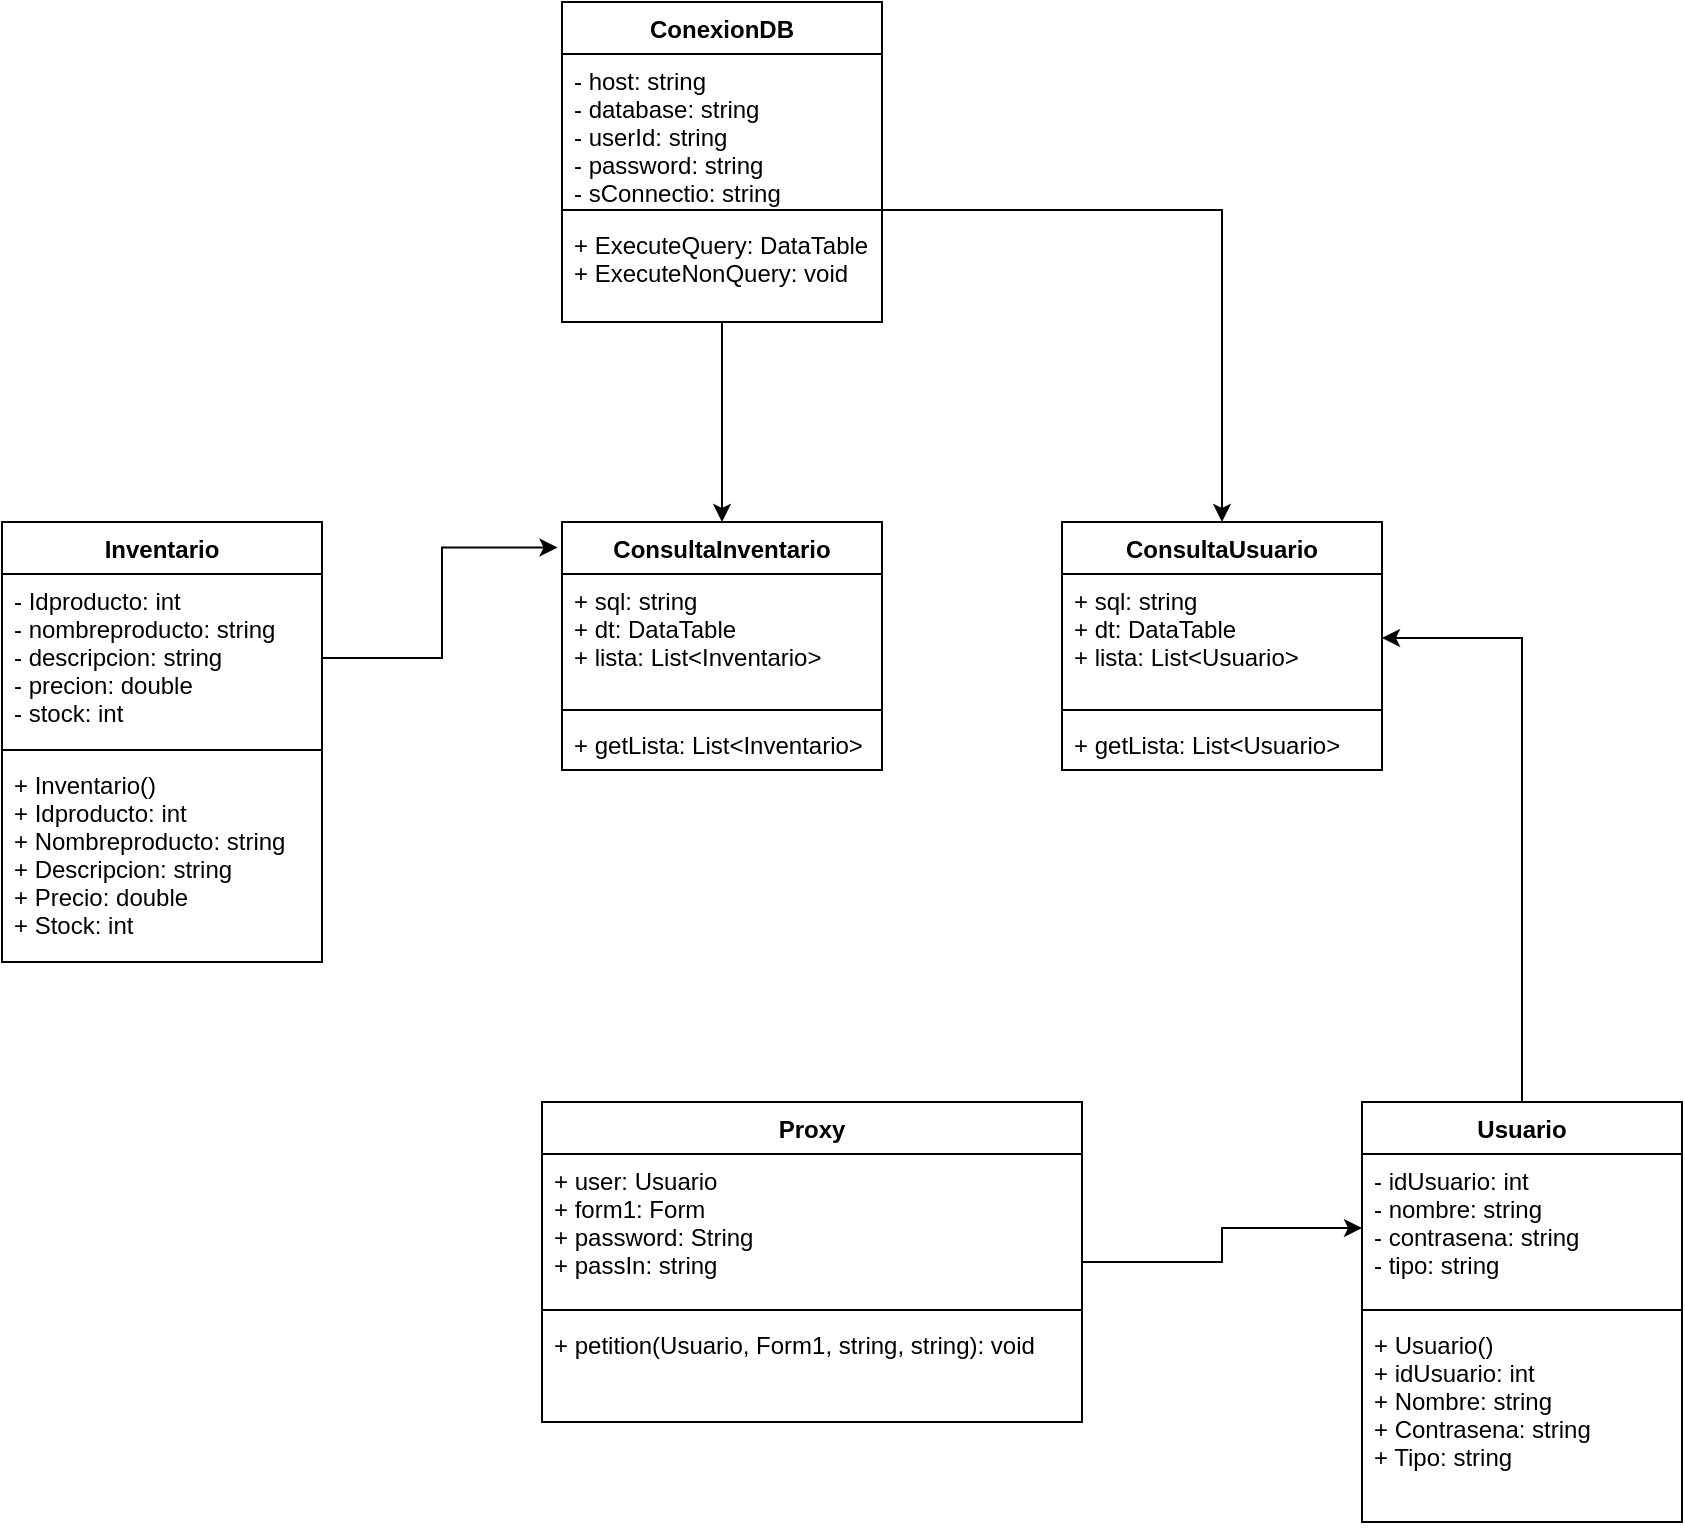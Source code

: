 <mxfile version="13.3.5" type="device"><diagram id="21psQqLnSHrh0sh6ioXY" name="Page-1"><mxGraphModel dx="2106" dy="702" grid="1" gridSize="10" guides="1" tooltips="1" connect="1" arrows="1" fold="1" page="1" pageScale="1" pageWidth="827" pageHeight="1169" math="0" shadow="0"><root><mxCell id="0"/><mxCell id="1" parent="0"/><mxCell id="Rg5-0roJydUik9TbM5nR-9" style="edgeStyle=orthogonalEdgeStyle;rounded=0;orthogonalLoop=1;jettySize=auto;html=1;entryX=0.5;entryY=0;entryDx=0;entryDy=0;" edge="1" parent="1" source="Rg5-0roJydUik9TbM5nR-1" target="Rg5-0roJydUik9TbM5nR-5"><mxGeometry relative="1" as="geometry"/></mxCell><mxCell id="Rg5-0roJydUik9TbM5nR-1" value="ConexionDB" style="swimlane;fontStyle=1;align=center;verticalAlign=top;childLayout=stackLayout;horizontal=1;startSize=26;horizontalStack=0;resizeParent=1;resizeParentMax=0;resizeLast=0;collapsible=1;marginBottom=0;" vertex="1" parent="1"><mxGeometry x="130" y="160" width="160" height="160" as="geometry"/></mxCell><mxCell id="Rg5-0roJydUik9TbM5nR-2" value="- host: string&#10;- database: string&#10;- userId: string&#10;- password: string&#10;- sConnectio: string" style="text;strokeColor=none;fillColor=none;align=left;verticalAlign=top;spacingLeft=4;spacingRight=4;overflow=hidden;rotatable=0;points=[[0,0.5],[1,0.5]];portConstraint=eastwest;" vertex="1" parent="Rg5-0roJydUik9TbM5nR-1"><mxGeometry y="26" width="160" height="74" as="geometry"/></mxCell><mxCell id="Rg5-0roJydUik9TbM5nR-3" value="" style="line;strokeWidth=1;fillColor=none;align=left;verticalAlign=middle;spacingTop=-1;spacingLeft=3;spacingRight=3;rotatable=0;labelPosition=right;points=[];portConstraint=eastwest;" vertex="1" parent="Rg5-0roJydUik9TbM5nR-1"><mxGeometry y="100" width="160" height="8" as="geometry"/></mxCell><mxCell id="Rg5-0roJydUik9TbM5nR-4" value="+ ExecuteQuery: DataTable&#10;+ ExecuteNonQuery: void" style="text;strokeColor=none;fillColor=none;align=left;verticalAlign=top;spacingLeft=4;spacingRight=4;overflow=hidden;rotatable=0;points=[[0,0.5],[1,0.5]];portConstraint=eastwest;" vertex="1" parent="Rg5-0roJydUik9TbM5nR-1"><mxGeometry y="108" width="160" height="52" as="geometry"/></mxCell><mxCell id="Rg5-0roJydUik9TbM5nR-5" value="ConsultaInventario" style="swimlane;fontStyle=1;align=center;verticalAlign=top;childLayout=stackLayout;horizontal=1;startSize=26;horizontalStack=0;resizeParent=1;resizeParentMax=0;resizeLast=0;collapsible=1;marginBottom=0;" vertex="1" parent="1"><mxGeometry x="130" y="420" width="160" height="124" as="geometry"/></mxCell><mxCell id="Rg5-0roJydUik9TbM5nR-6" value="+ sql: string&#10;+ dt: DataTable&#10;+ lista: List&lt;Inventario&gt;" style="text;strokeColor=none;fillColor=none;align=left;verticalAlign=top;spacingLeft=4;spacingRight=4;overflow=hidden;rotatable=0;points=[[0,0.5],[1,0.5]];portConstraint=eastwest;" vertex="1" parent="Rg5-0roJydUik9TbM5nR-5"><mxGeometry y="26" width="160" height="64" as="geometry"/></mxCell><mxCell id="Rg5-0roJydUik9TbM5nR-7" value="" style="line;strokeWidth=1;fillColor=none;align=left;verticalAlign=middle;spacingTop=-1;spacingLeft=3;spacingRight=3;rotatable=0;labelPosition=right;points=[];portConstraint=eastwest;" vertex="1" parent="Rg5-0roJydUik9TbM5nR-5"><mxGeometry y="90" width="160" height="8" as="geometry"/></mxCell><mxCell id="Rg5-0roJydUik9TbM5nR-8" value="+ getLista: List&lt;Inventario&gt;" style="text;strokeColor=none;fillColor=none;align=left;verticalAlign=top;spacingLeft=4;spacingRight=4;overflow=hidden;rotatable=0;points=[[0,0.5],[1,0.5]];portConstraint=eastwest;" vertex="1" parent="Rg5-0roJydUik9TbM5nR-5"><mxGeometry y="98" width="160" height="26" as="geometry"/></mxCell><mxCell id="Rg5-0roJydUik9TbM5nR-10" value="ConsultaUsuario" style="swimlane;fontStyle=1;align=center;verticalAlign=top;childLayout=stackLayout;horizontal=1;startSize=26;horizontalStack=0;resizeParent=1;resizeParentMax=0;resizeLast=0;collapsible=1;marginBottom=0;" vertex="1" parent="1"><mxGeometry x="380" y="420" width="160" height="124" as="geometry"/></mxCell><mxCell id="Rg5-0roJydUik9TbM5nR-11" value="+ sql: string&#10;+ dt: DataTable&#10;+ lista: List&lt;Usuario&gt;" style="text;strokeColor=none;fillColor=none;align=left;verticalAlign=top;spacingLeft=4;spacingRight=4;overflow=hidden;rotatable=0;points=[[0,0.5],[1,0.5]];portConstraint=eastwest;" vertex="1" parent="Rg5-0roJydUik9TbM5nR-10"><mxGeometry y="26" width="160" height="64" as="geometry"/></mxCell><mxCell id="Rg5-0roJydUik9TbM5nR-12" value="" style="line;strokeWidth=1;fillColor=none;align=left;verticalAlign=middle;spacingTop=-1;spacingLeft=3;spacingRight=3;rotatable=0;labelPosition=right;points=[];portConstraint=eastwest;" vertex="1" parent="Rg5-0roJydUik9TbM5nR-10"><mxGeometry y="90" width="160" height="8" as="geometry"/></mxCell><mxCell id="Rg5-0roJydUik9TbM5nR-13" value="+ getLista: List&lt;Usuario&gt;" style="text;strokeColor=none;fillColor=none;align=left;verticalAlign=top;spacingLeft=4;spacingRight=4;overflow=hidden;rotatable=0;points=[[0,0.5],[1,0.5]];portConstraint=eastwest;" vertex="1" parent="Rg5-0roJydUik9TbM5nR-10"><mxGeometry y="98" width="160" height="26" as="geometry"/></mxCell><mxCell id="Rg5-0roJydUik9TbM5nR-14" style="edgeStyle=orthogonalEdgeStyle;rounded=0;orthogonalLoop=1;jettySize=auto;html=1;entryX=0.5;entryY=0;entryDx=0;entryDy=0;" edge="1" parent="1" source="Rg5-0roJydUik9TbM5nR-3" target="Rg5-0roJydUik9TbM5nR-10"><mxGeometry relative="1" as="geometry"/></mxCell><mxCell id="Rg5-0roJydUik9TbM5nR-15" value="Inventario" style="swimlane;fontStyle=1;align=center;verticalAlign=top;childLayout=stackLayout;horizontal=1;startSize=26;horizontalStack=0;resizeParent=1;resizeParentMax=0;resizeLast=0;collapsible=1;marginBottom=0;" vertex="1" parent="1"><mxGeometry x="-150" y="420" width="160" height="220" as="geometry"/></mxCell><mxCell id="Rg5-0roJydUik9TbM5nR-16" value="- Idproducto: int&#10;- nombreproducto: string&#10;- descripcion: string&#10;- precion: double&#10;- stock: int" style="text;strokeColor=none;fillColor=none;align=left;verticalAlign=top;spacingLeft=4;spacingRight=4;overflow=hidden;rotatable=0;points=[[0,0.5],[1,0.5]];portConstraint=eastwest;" vertex="1" parent="Rg5-0roJydUik9TbM5nR-15"><mxGeometry y="26" width="160" height="84" as="geometry"/></mxCell><mxCell id="Rg5-0roJydUik9TbM5nR-17" value="" style="line;strokeWidth=1;fillColor=none;align=left;verticalAlign=middle;spacingTop=-1;spacingLeft=3;spacingRight=3;rotatable=0;labelPosition=right;points=[];portConstraint=eastwest;" vertex="1" parent="Rg5-0roJydUik9TbM5nR-15"><mxGeometry y="110" width="160" height="8" as="geometry"/></mxCell><mxCell id="Rg5-0roJydUik9TbM5nR-18" value="+ Inventario()&#10;+ Idproducto: int &#10;+ Nombreproducto: string&#10;+ Descripcion: string&#10;+ Precio: double&#10;+ Stock: int" style="text;strokeColor=none;fillColor=none;align=left;verticalAlign=top;spacingLeft=4;spacingRight=4;overflow=hidden;rotatable=0;points=[[0,0.5],[1,0.5]];portConstraint=eastwest;" vertex="1" parent="Rg5-0roJydUik9TbM5nR-15"><mxGeometry y="118" width="160" height="102" as="geometry"/></mxCell><mxCell id="Rg5-0roJydUik9TbM5nR-23" style="edgeStyle=orthogonalEdgeStyle;rounded=0;orthogonalLoop=1;jettySize=auto;html=1;entryX=-0.014;entryY=0.103;entryDx=0;entryDy=0;entryPerimeter=0;" edge="1" parent="1" source="Rg5-0roJydUik9TbM5nR-16" target="Rg5-0roJydUik9TbM5nR-5"><mxGeometry relative="1" as="geometry"/></mxCell><mxCell id="Rg5-0roJydUik9TbM5nR-29" style="edgeStyle=orthogonalEdgeStyle;rounded=0;orthogonalLoop=1;jettySize=auto;html=1;" edge="1" parent="1" source="Rg5-0roJydUik9TbM5nR-19" target="Rg5-0roJydUik9TbM5nR-25"><mxGeometry relative="1" as="geometry"/></mxCell><mxCell id="Rg5-0roJydUik9TbM5nR-19" value="Proxy" style="swimlane;fontStyle=1;align=center;verticalAlign=top;childLayout=stackLayout;horizontal=1;startSize=26;horizontalStack=0;resizeParent=1;resizeParentMax=0;resizeLast=0;collapsible=1;marginBottom=0;" vertex="1" parent="1"><mxGeometry x="120" y="710" width="270" height="160" as="geometry"/></mxCell><mxCell id="Rg5-0roJydUik9TbM5nR-20" value="+ user: Usuario&#10;+ form1: Form&#10;+ password: String&#10;+ passIn: string" style="text;strokeColor=none;fillColor=none;align=left;verticalAlign=top;spacingLeft=4;spacingRight=4;overflow=hidden;rotatable=0;points=[[0,0.5],[1,0.5]];portConstraint=eastwest;" vertex="1" parent="Rg5-0roJydUik9TbM5nR-19"><mxGeometry y="26" width="270" height="74" as="geometry"/></mxCell><mxCell id="Rg5-0roJydUik9TbM5nR-21" value="" style="line;strokeWidth=1;fillColor=none;align=left;verticalAlign=middle;spacingTop=-1;spacingLeft=3;spacingRight=3;rotatable=0;labelPosition=right;points=[];portConstraint=eastwest;" vertex="1" parent="Rg5-0roJydUik9TbM5nR-19"><mxGeometry y="100" width="270" height="8" as="geometry"/></mxCell><mxCell id="Rg5-0roJydUik9TbM5nR-22" value="+ petition(Usuario, Form1, string, string): void" style="text;strokeColor=none;fillColor=none;align=left;verticalAlign=top;spacingLeft=4;spacingRight=4;overflow=hidden;rotatable=0;points=[[0,0.5],[1,0.5]];portConstraint=eastwest;" vertex="1" parent="Rg5-0roJydUik9TbM5nR-19"><mxGeometry y="108" width="270" height="52" as="geometry"/></mxCell><mxCell id="Rg5-0roJydUik9TbM5nR-28" style="edgeStyle=orthogonalEdgeStyle;rounded=0;orthogonalLoop=1;jettySize=auto;html=1;" edge="1" parent="1" source="Rg5-0roJydUik9TbM5nR-24" target="Rg5-0roJydUik9TbM5nR-11"><mxGeometry relative="1" as="geometry"/></mxCell><mxCell id="Rg5-0roJydUik9TbM5nR-24" value="Usuario" style="swimlane;fontStyle=1;align=center;verticalAlign=top;childLayout=stackLayout;horizontal=1;startSize=26;horizontalStack=0;resizeParent=1;resizeParentMax=0;resizeLast=0;collapsible=1;marginBottom=0;" vertex="1" parent="1"><mxGeometry x="530" y="710" width="160" height="210" as="geometry"/></mxCell><mxCell id="Rg5-0roJydUik9TbM5nR-25" value="- idUsuario: int&#10;- nombre: string&#10;- contrasena: string&#10;- tipo: string" style="text;strokeColor=none;fillColor=none;align=left;verticalAlign=top;spacingLeft=4;spacingRight=4;overflow=hidden;rotatable=0;points=[[0,0.5],[1,0.5]];portConstraint=eastwest;" vertex="1" parent="Rg5-0roJydUik9TbM5nR-24"><mxGeometry y="26" width="160" height="74" as="geometry"/></mxCell><mxCell id="Rg5-0roJydUik9TbM5nR-26" value="" style="line;strokeWidth=1;fillColor=none;align=left;verticalAlign=middle;spacingTop=-1;spacingLeft=3;spacingRight=3;rotatable=0;labelPosition=right;points=[];portConstraint=eastwest;" vertex="1" parent="Rg5-0roJydUik9TbM5nR-24"><mxGeometry y="100" width="160" height="8" as="geometry"/></mxCell><mxCell id="Rg5-0roJydUik9TbM5nR-27" value="+ Usuario()&#10;+ idUsuario: int&#10;+ Nombre: string&#10;+ Contrasena: string&#10;+ Tipo: string" style="text;strokeColor=none;fillColor=none;align=left;verticalAlign=top;spacingLeft=4;spacingRight=4;overflow=hidden;rotatable=0;points=[[0,0.5],[1,0.5]];portConstraint=eastwest;" vertex="1" parent="Rg5-0roJydUik9TbM5nR-24"><mxGeometry y="108" width="160" height="102" as="geometry"/></mxCell></root></mxGraphModel></diagram></mxfile>